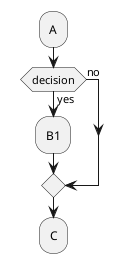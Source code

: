 @startuml
skinparam ConditionEndStyle diamond
:A;
if (decision) then (yes)
  :B1;
else (no)
endif
:C;
@enduml
